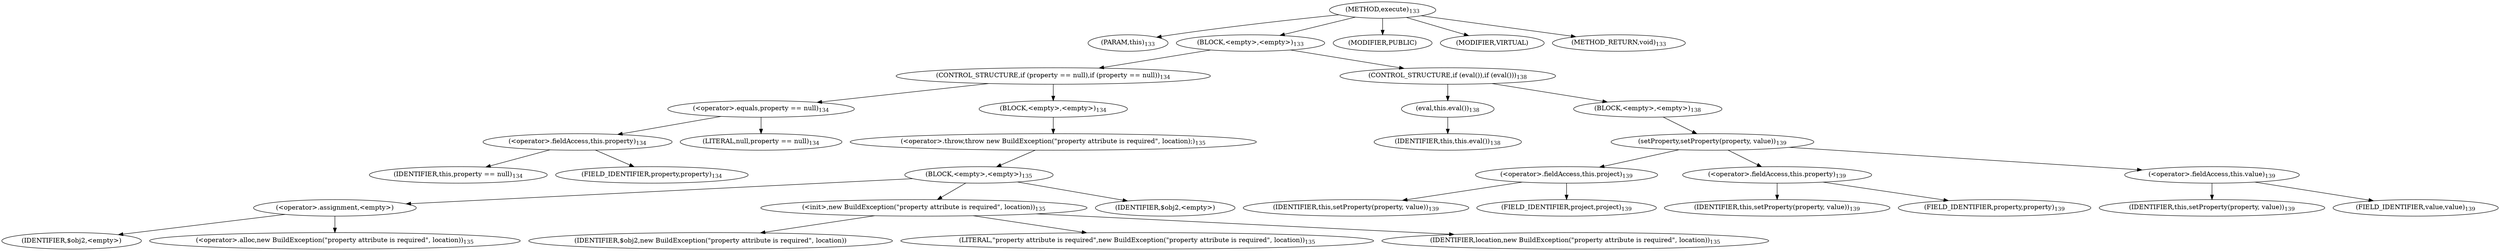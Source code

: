 digraph "execute" {  
"230" [label = <(METHOD,execute)<SUB>133</SUB>> ]
"30" [label = <(PARAM,this)<SUB>133</SUB>> ]
"231" [label = <(BLOCK,&lt;empty&gt;,&lt;empty&gt;)<SUB>133</SUB>> ]
"232" [label = <(CONTROL_STRUCTURE,if (property == null),if (property == null))<SUB>134</SUB>> ]
"233" [label = <(&lt;operator&gt;.equals,property == null)<SUB>134</SUB>> ]
"234" [label = <(&lt;operator&gt;.fieldAccess,this.property)<SUB>134</SUB>> ]
"235" [label = <(IDENTIFIER,this,property == null)<SUB>134</SUB>> ]
"236" [label = <(FIELD_IDENTIFIER,property,property)<SUB>134</SUB>> ]
"237" [label = <(LITERAL,null,property == null)<SUB>134</SUB>> ]
"238" [label = <(BLOCK,&lt;empty&gt;,&lt;empty&gt;)<SUB>134</SUB>> ]
"239" [label = <(&lt;operator&gt;.throw,throw new BuildException(&quot;property attribute is required&quot;, location);)<SUB>135</SUB>> ]
"240" [label = <(BLOCK,&lt;empty&gt;,&lt;empty&gt;)<SUB>135</SUB>> ]
"241" [label = <(&lt;operator&gt;.assignment,&lt;empty&gt;)> ]
"242" [label = <(IDENTIFIER,$obj2,&lt;empty&gt;)> ]
"243" [label = <(&lt;operator&gt;.alloc,new BuildException(&quot;property attribute is required&quot;, location))<SUB>135</SUB>> ]
"244" [label = <(&lt;init&gt;,new BuildException(&quot;property attribute is required&quot;, location))<SUB>135</SUB>> ]
"245" [label = <(IDENTIFIER,$obj2,new BuildException(&quot;property attribute is required&quot;, location))> ]
"246" [label = <(LITERAL,&quot;property attribute is required&quot;,new BuildException(&quot;property attribute is required&quot;, location))<SUB>135</SUB>> ]
"247" [label = <(IDENTIFIER,location,new BuildException(&quot;property attribute is required&quot;, location))<SUB>135</SUB>> ]
"248" [label = <(IDENTIFIER,$obj2,&lt;empty&gt;)> ]
"249" [label = <(CONTROL_STRUCTURE,if (eval()),if (eval()))<SUB>138</SUB>> ]
"250" [label = <(eval,this.eval())<SUB>138</SUB>> ]
"29" [label = <(IDENTIFIER,this,this.eval())<SUB>138</SUB>> ]
"251" [label = <(BLOCK,&lt;empty&gt;,&lt;empty&gt;)<SUB>138</SUB>> ]
"252" [label = <(setProperty,setProperty(property, value))<SUB>139</SUB>> ]
"253" [label = <(&lt;operator&gt;.fieldAccess,this.project)<SUB>139</SUB>> ]
"31" [label = <(IDENTIFIER,this,setProperty(property, value))<SUB>139</SUB>> ]
"254" [label = <(FIELD_IDENTIFIER,project,project)<SUB>139</SUB>> ]
"255" [label = <(&lt;operator&gt;.fieldAccess,this.property)<SUB>139</SUB>> ]
"256" [label = <(IDENTIFIER,this,setProperty(property, value))<SUB>139</SUB>> ]
"257" [label = <(FIELD_IDENTIFIER,property,property)<SUB>139</SUB>> ]
"258" [label = <(&lt;operator&gt;.fieldAccess,this.value)<SUB>139</SUB>> ]
"259" [label = <(IDENTIFIER,this,setProperty(property, value))<SUB>139</SUB>> ]
"260" [label = <(FIELD_IDENTIFIER,value,value)<SUB>139</SUB>> ]
"261" [label = <(MODIFIER,PUBLIC)> ]
"262" [label = <(MODIFIER,VIRTUAL)> ]
"263" [label = <(METHOD_RETURN,void)<SUB>133</SUB>> ]
  "230" -> "30" 
  "230" -> "231" 
  "230" -> "261" 
  "230" -> "262" 
  "230" -> "263" 
  "231" -> "232" 
  "231" -> "249" 
  "232" -> "233" 
  "232" -> "238" 
  "233" -> "234" 
  "233" -> "237" 
  "234" -> "235" 
  "234" -> "236" 
  "238" -> "239" 
  "239" -> "240" 
  "240" -> "241" 
  "240" -> "244" 
  "240" -> "248" 
  "241" -> "242" 
  "241" -> "243" 
  "244" -> "245" 
  "244" -> "246" 
  "244" -> "247" 
  "249" -> "250" 
  "249" -> "251" 
  "250" -> "29" 
  "251" -> "252" 
  "252" -> "253" 
  "252" -> "255" 
  "252" -> "258" 
  "253" -> "31" 
  "253" -> "254" 
  "255" -> "256" 
  "255" -> "257" 
  "258" -> "259" 
  "258" -> "260" 
}
